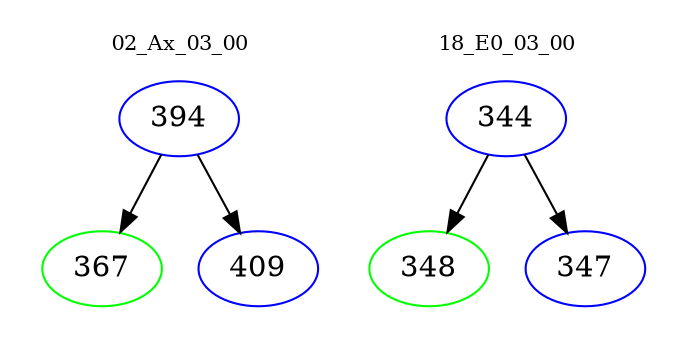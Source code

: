 digraph{
subgraph cluster_0 {
color = white
label = "02_Ax_03_00";
fontsize=10;
T0_394 [label="394", color="blue"]
T0_394 -> T0_367 [color="black"]
T0_367 [label="367", color="green"]
T0_394 -> T0_409 [color="black"]
T0_409 [label="409", color="blue"]
}
subgraph cluster_1 {
color = white
label = "18_E0_03_00";
fontsize=10;
T1_344 [label="344", color="blue"]
T1_344 -> T1_348 [color="black"]
T1_348 [label="348", color="green"]
T1_344 -> T1_347 [color="black"]
T1_347 [label="347", color="blue"]
}
}
